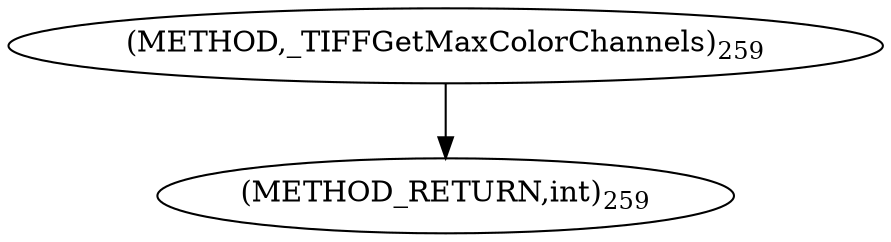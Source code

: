 digraph "_TIFFGetMaxColorChannels" {  
"78284" [label = <(METHOD,_TIFFGetMaxColorChannels)<SUB>259</SUB>> ]
"78286" [label = <(METHOD_RETURN,int)<SUB>259</SUB>> ]
  "78284" -> "78286" 
}

